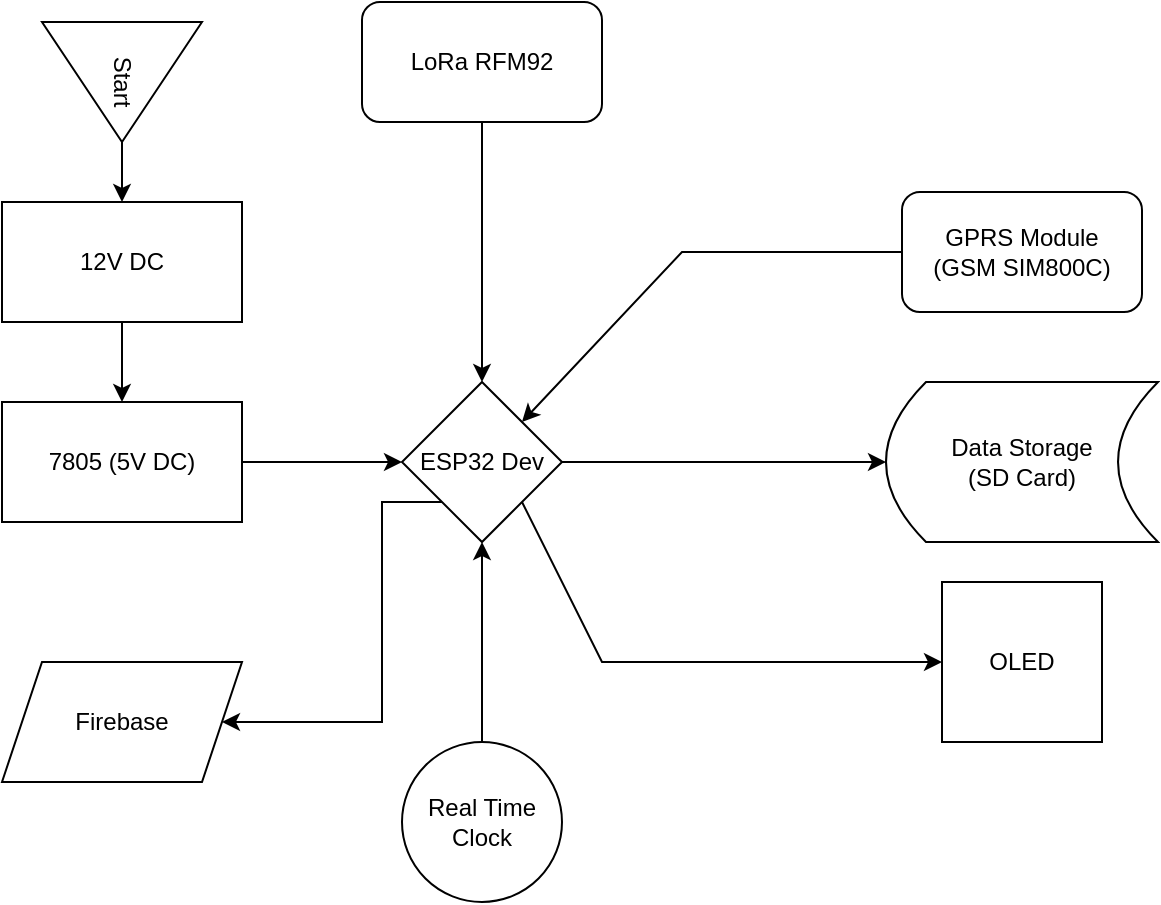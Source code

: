 <mxfile version="23.1.5" type="device">
  <diagram id="baQEzQwIRnJA_WaI0EcL" name="Page-1">
    <mxGraphModel dx="1195" dy="615" grid="1" gridSize="10" guides="1" tooltips="1" connect="1" arrows="1" fold="1" page="1" pageScale="1" pageWidth="827" pageHeight="1169" math="0" shadow="0">
      <root>
        <mxCell id="0" />
        <mxCell id="1" parent="0" />
        <mxCell id="KT2OtLvZjOxrzKnzefg_-3" value="" style="edgeStyle=orthogonalEdgeStyle;rounded=0;orthogonalLoop=1;jettySize=auto;html=1;" edge="1" parent="1" source="KT2OtLvZjOxrzKnzefg_-1" target="KT2OtLvZjOxrzKnzefg_-2">
          <mxGeometry relative="1" as="geometry" />
        </mxCell>
        <mxCell id="KT2OtLvZjOxrzKnzefg_-1" value="Start" style="triangle;whiteSpace=wrap;html=1;rotation=90;" vertex="1" parent="1">
          <mxGeometry x="180" y="135" width="60" height="80" as="geometry" />
        </mxCell>
        <mxCell id="KT2OtLvZjOxrzKnzefg_-5" value="" style="edgeStyle=orthogonalEdgeStyle;rounded=0;orthogonalLoop=1;jettySize=auto;html=1;" edge="1" parent="1" source="KT2OtLvZjOxrzKnzefg_-2" target="KT2OtLvZjOxrzKnzefg_-4">
          <mxGeometry relative="1" as="geometry" />
        </mxCell>
        <mxCell id="KT2OtLvZjOxrzKnzefg_-2" value="12V DC" style="rounded=0;whiteSpace=wrap;html=1;" vertex="1" parent="1">
          <mxGeometry x="150" y="235" width="120" height="60" as="geometry" />
        </mxCell>
        <mxCell id="KT2OtLvZjOxrzKnzefg_-7" value="" style="edgeStyle=orthogonalEdgeStyle;rounded=0;orthogonalLoop=1;jettySize=auto;html=1;" edge="1" parent="1" source="KT2OtLvZjOxrzKnzefg_-4" target="KT2OtLvZjOxrzKnzefg_-6">
          <mxGeometry relative="1" as="geometry" />
        </mxCell>
        <mxCell id="KT2OtLvZjOxrzKnzefg_-4" value="7805 (5V DC)" style="whiteSpace=wrap;html=1;rounded=0;" vertex="1" parent="1">
          <mxGeometry x="150" y="335" width="120" height="60" as="geometry" />
        </mxCell>
        <mxCell id="KT2OtLvZjOxrzKnzefg_-12" value="" style="edgeStyle=orthogonalEdgeStyle;rounded=0;orthogonalLoop=1;jettySize=auto;html=1;" edge="1" parent="1" source="KT2OtLvZjOxrzKnzefg_-6" target="KT2OtLvZjOxrzKnzefg_-11">
          <mxGeometry relative="1" as="geometry" />
        </mxCell>
        <mxCell id="KT2OtLvZjOxrzKnzefg_-22" style="edgeStyle=orthogonalEdgeStyle;rounded=0;orthogonalLoop=1;jettySize=auto;html=1;exitX=0;exitY=1;exitDx=0;exitDy=0;entryX=1;entryY=0.5;entryDx=0;entryDy=0;" edge="1" parent="1" source="KT2OtLvZjOxrzKnzefg_-6" target="KT2OtLvZjOxrzKnzefg_-21">
          <mxGeometry relative="1" as="geometry">
            <mxPoint x="300" y="495" as="targetPoint" />
            <Array as="points">
              <mxPoint x="340" y="385" />
              <mxPoint x="340" y="495" />
            </Array>
          </mxGeometry>
        </mxCell>
        <mxCell id="KT2OtLvZjOxrzKnzefg_-6" value="ESP32 Dev" style="rhombus;whiteSpace=wrap;html=1;" vertex="1" parent="1">
          <mxGeometry x="350" y="325" width="80" height="80" as="geometry" />
        </mxCell>
        <mxCell id="KT2OtLvZjOxrzKnzefg_-10" value="" style="edgeStyle=orthogonalEdgeStyle;rounded=0;orthogonalLoop=1;jettySize=auto;html=1;entryX=0.5;entryY=0;entryDx=0;entryDy=0;" edge="1" parent="1" source="KT2OtLvZjOxrzKnzefg_-8" target="KT2OtLvZjOxrzKnzefg_-6">
          <mxGeometry relative="1" as="geometry" />
        </mxCell>
        <mxCell id="KT2OtLvZjOxrzKnzefg_-8" value="LoRa RFM92" style="rounded=1;whiteSpace=wrap;html=1;" vertex="1" parent="1">
          <mxGeometry x="330" y="135" width="120" height="60" as="geometry" />
        </mxCell>
        <mxCell id="KT2OtLvZjOxrzKnzefg_-11" value="Data Storage&lt;br&gt;(SD Card)" style="shape=dataStorage;whiteSpace=wrap;html=1;fixedSize=1;" vertex="1" parent="1">
          <mxGeometry x="592" y="325" width="136" height="80" as="geometry" />
        </mxCell>
        <mxCell id="KT2OtLvZjOxrzKnzefg_-13" value="OLED" style="whiteSpace=wrap;html=1;aspect=fixed;" vertex="1" parent="1">
          <mxGeometry x="620" y="425" width="80" height="80" as="geometry" />
        </mxCell>
        <mxCell id="KT2OtLvZjOxrzKnzefg_-14" value="" style="endArrow=classic;html=1;rounded=0;exitX=1;exitY=1;exitDx=0;exitDy=0;entryX=0;entryY=0.5;entryDx=0;entryDy=0;" edge="1" parent="1" source="KT2OtLvZjOxrzKnzefg_-6" target="KT2OtLvZjOxrzKnzefg_-13">
          <mxGeometry width="50" height="50" relative="1" as="geometry">
            <mxPoint x="420" y="445" as="sourcePoint" />
            <mxPoint x="470" y="395" as="targetPoint" />
            <Array as="points">
              <mxPoint x="450" y="465" />
            </Array>
          </mxGeometry>
        </mxCell>
        <mxCell id="KT2OtLvZjOxrzKnzefg_-15" value="Real Time Clock" style="ellipse;whiteSpace=wrap;html=1;aspect=fixed;" vertex="1" parent="1">
          <mxGeometry x="350" y="505" width="80" height="80" as="geometry" />
        </mxCell>
        <mxCell id="KT2OtLvZjOxrzKnzefg_-16" style="edgeStyle=orthogonalEdgeStyle;rounded=0;orthogonalLoop=1;jettySize=auto;html=1;" edge="1" parent="1" source="KT2OtLvZjOxrzKnzefg_-15" target="KT2OtLvZjOxrzKnzefg_-6">
          <mxGeometry relative="1" as="geometry">
            <mxPoint x="390" y="415" as="targetPoint" />
          </mxGeometry>
        </mxCell>
        <mxCell id="KT2OtLvZjOxrzKnzefg_-17" value="GPRS Module&lt;br&gt;(GSM SIM800C)" style="rounded=1;whiteSpace=wrap;html=1;" vertex="1" parent="1">
          <mxGeometry x="600" y="230" width="120" height="60" as="geometry" />
        </mxCell>
        <mxCell id="KT2OtLvZjOxrzKnzefg_-20" value="" style="endArrow=classic;html=1;rounded=0;exitX=0;exitY=0.5;exitDx=0;exitDy=0;entryX=1;entryY=0;entryDx=0;entryDy=0;" edge="1" parent="1" source="KT2OtLvZjOxrzKnzefg_-17" target="KT2OtLvZjOxrzKnzefg_-6">
          <mxGeometry width="50" height="50" relative="1" as="geometry">
            <mxPoint x="320" y="285" as="sourcePoint" />
            <mxPoint x="370" y="235" as="targetPoint" />
            <Array as="points">
              <mxPoint x="490" y="260" />
            </Array>
          </mxGeometry>
        </mxCell>
        <mxCell id="KT2OtLvZjOxrzKnzefg_-21" value="Firebase" style="shape=parallelogram;perimeter=parallelogramPerimeter;whiteSpace=wrap;html=1;fixedSize=1;" vertex="1" parent="1">
          <mxGeometry x="150" y="465" width="120" height="60" as="geometry" />
        </mxCell>
      </root>
    </mxGraphModel>
  </diagram>
</mxfile>
